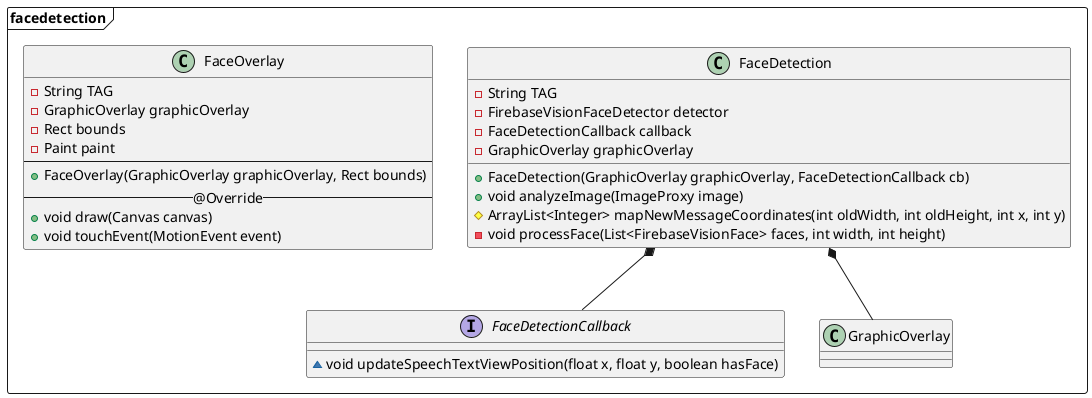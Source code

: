 @startuml

package facedetection <<Frame>> {

    interface FaceDetectionCallback {
        ~void updateSpeechTextViewPosition(float x, float y, boolean hasFace)
    }

    FaceDetection *-- FaceDetectionCallback
    FaceDetection *-- GraphicOverlay

    class FaceDetection {
        -String TAG
        -FirebaseVisionFaceDetector detector
        -FaceDetectionCallback callback
        -GraphicOverlay graphicOverlay

        +FaceDetection(GraphicOverlay graphicOverlay, FaceDetectionCallback cb)
        +void analyzeImage(ImageProxy image)
        #ArrayList<Integer> mapNewMessageCoordinates(int oldWidth, int oldHeight, int x, int y)
        -void processFace(List<FirebaseVisionFace> faces, int width, int height)
    }

    class FaceOverlay extends GraphicOverlay.Graphic {
        -String TAG
        -GraphicOverlay graphicOverlay
        -Rect bounds
        -Paint paint
        --
        +FaceOverlay(GraphicOverlay graphicOverlay, Rect bounds)
        -- @Override --
        +void draw(Canvas canvas)
        +void touchEvent(MotionEvent event)
    }
}

@enduml